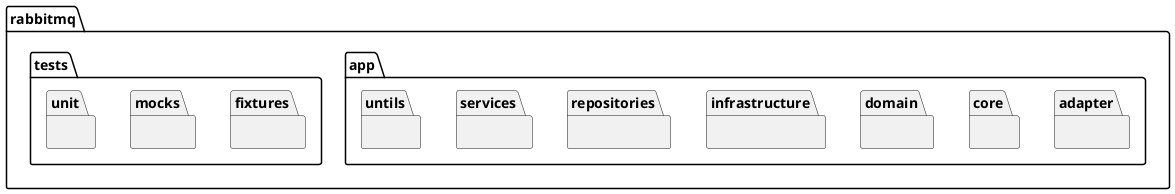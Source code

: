 @startuml
' Package diagram for rabbitmq/ directory (up to two levels)
package "rabbitmq" {
  package "app" {
    package "adapter" {}
    package "core" {}
    package "domain" {}
    package "infrastructure" {}
    package "repositories" {}
    package "services" {}
    package "untils" {}
  }

  package "tests" {
    package "fixtures" {}
    package "mocks" {}
    package "unit" {}
  }
}
@enduml
